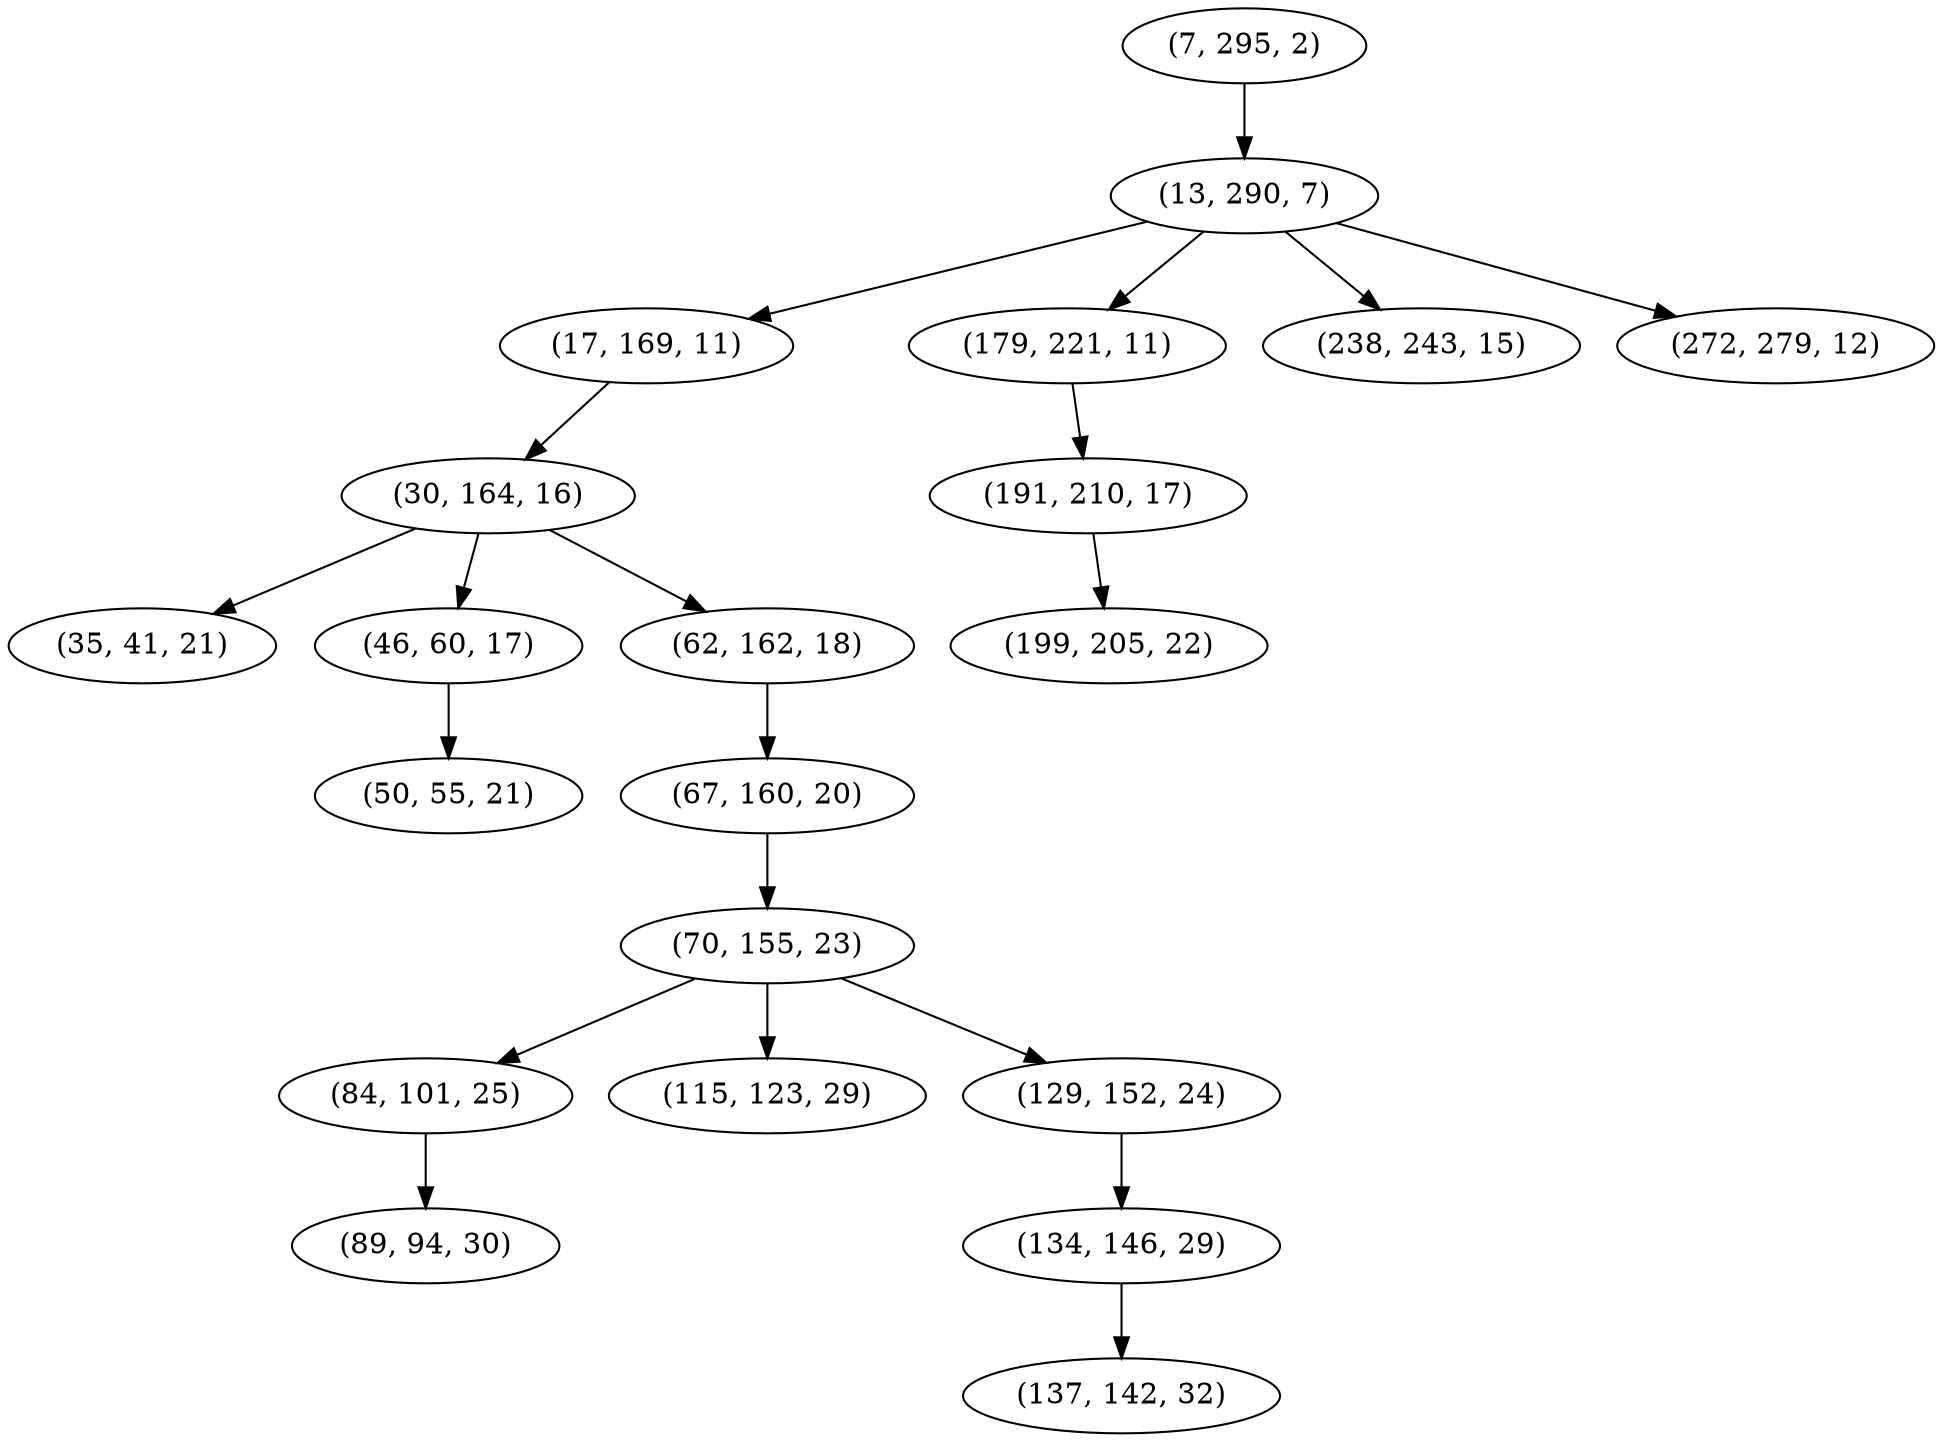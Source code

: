 digraph tree {
    "(7, 295, 2)";
    "(13, 290, 7)";
    "(17, 169, 11)";
    "(30, 164, 16)";
    "(35, 41, 21)";
    "(46, 60, 17)";
    "(50, 55, 21)";
    "(62, 162, 18)";
    "(67, 160, 20)";
    "(70, 155, 23)";
    "(84, 101, 25)";
    "(89, 94, 30)";
    "(115, 123, 29)";
    "(129, 152, 24)";
    "(134, 146, 29)";
    "(137, 142, 32)";
    "(179, 221, 11)";
    "(191, 210, 17)";
    "(199, 205, 22)";
    "(238, 243, 15)";
    "(272, 279, 12)";
    "(7, 295, 2)" -> "(13, 290, 7)";
    "(13, 290, 7)" -> "(17, 169, 11)";
    "(13, 290, 7)" -> "(179, 221, 11)";
    "(13, 290, 7)" -> "(238, 243, 15)";
    "(13, 290, 7)" -> "(272, 279, 12)";
    "(17, 169, 11)" -> "(30, 164, 16)";
    "(30, 164, 16)" -> "(35, 41, 21)";
    "(30, 164, 16)" -> "(46, 60, 17)";
    "(30, 164, 16)" -> "(62, 162, 18)";
    "(46, 60, 17)" -> "(50, 55, 21)";
    "(62, 162, 18)" -> "(67, 160, 20)";
    "(67, 160, 20)" -> "(70, 155, 23)";
    "(70, 155, 23)" -> "(84, 101, 25)";
    "(70, 155, 23)" -> "(115, 123, 29)";
    "(70, 155, 23)" -> "(129, 152, 24)";
    "(84, 101, 25)" -> "(89, 94, 30)";
    "(129, 152, 24)" -> "(134, 146, 29)";
    "(134, 146, 29)" -> "(137, 142, 32)";
    "(179, 221, 11)" -> "(191, 210, 17)";
    "(191, 210, 17)" -> "(199, 205, 22)";
}
